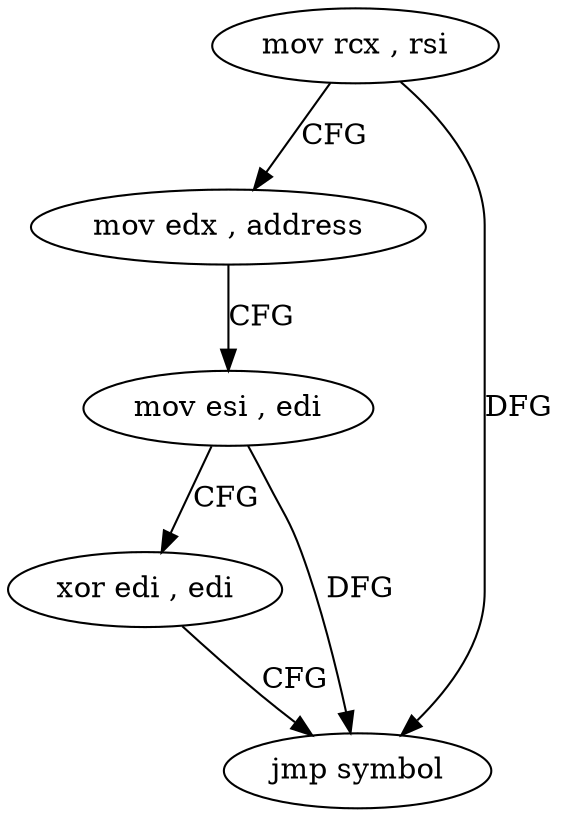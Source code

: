 digraph "func" {
"4234704" [label = "mov rcx , rsi" ]
"4234707" [label = "mov edx , address" ]
"4234712" [label = "mov esi , edi" ]
"4234714" [label = "xor edi , edi" ]
"4234716" [label = "jmp symbol" ]
"4234704" -> "4234707" [ label = "CFG" ]
"4234704" -> "4234716" [ label = "DFG" ]
"4234707" -> "4234712" [ label = "CFG" ]
"4234712" -> "4234714" [ label = "CFG" ]
"4234712" -> "4234716" [ label = "DFG" ]
"4234714" -> "4234716" [ label = "CFG" ]
}
